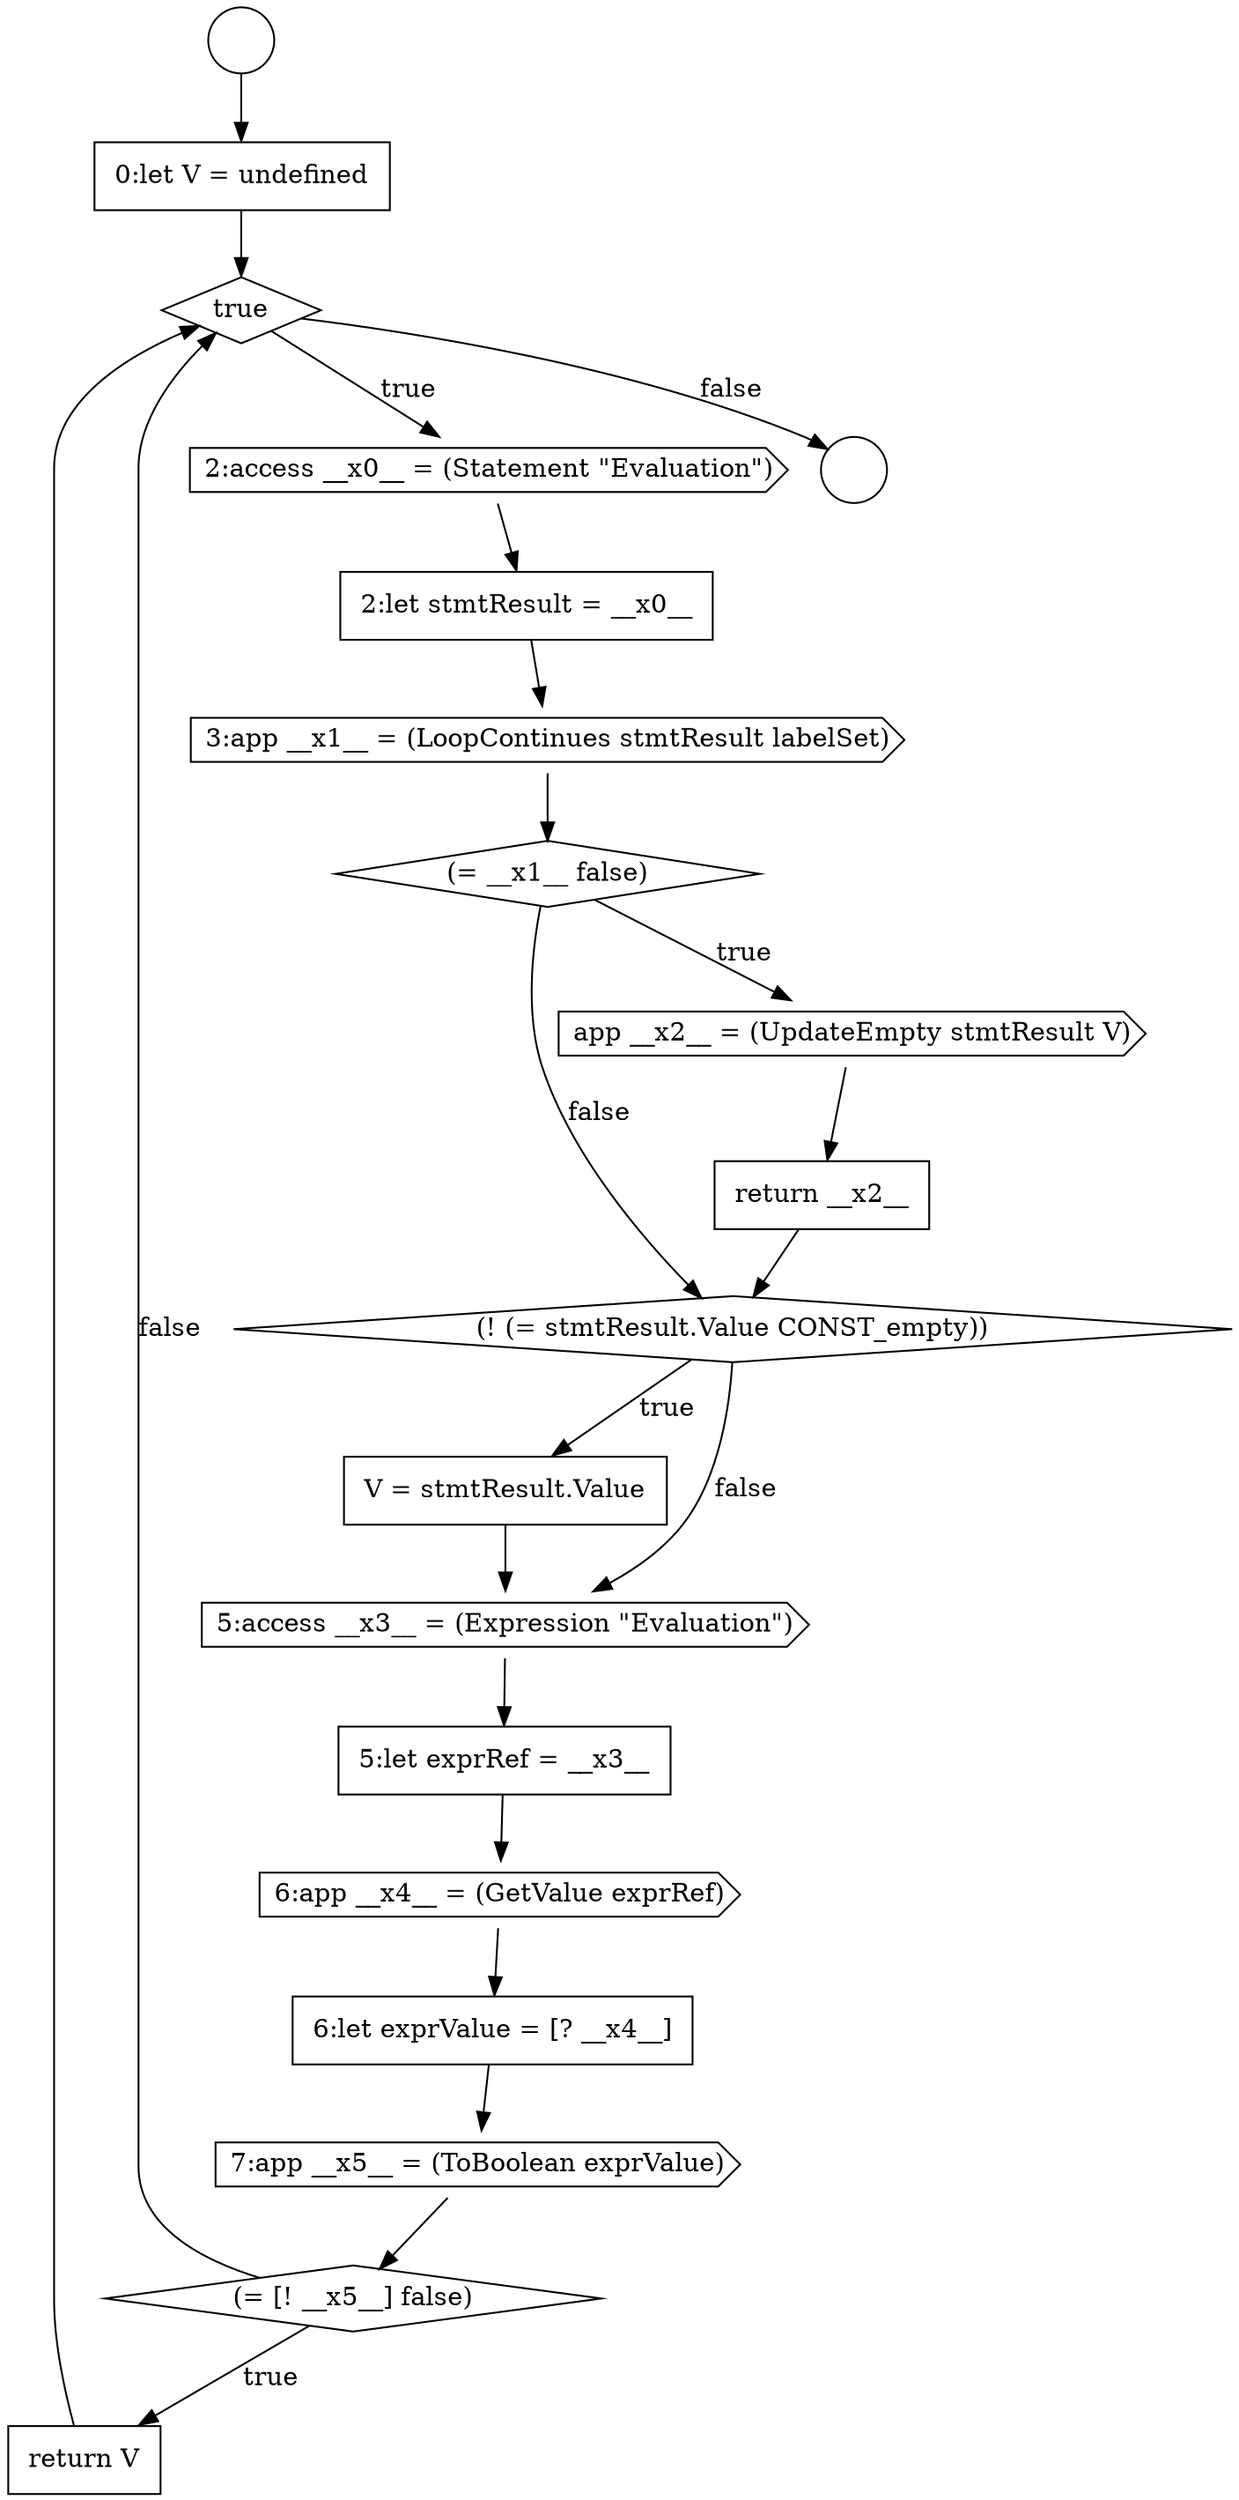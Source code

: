 digraph {
  node7273 [shape=none, margin=0, label=<<font color="black">
    <table border="0" cellborder="1" cellspacing="0" cellpadding="10">
      <tr><td align="left">0:let V = undefined</td></tr>
    </table>
  </font>> color="black" fillcolor="white" style=filled]
  node7286 [shape=none, margin=0, label=<<font color="black">
    <table border="0" cellborder="1" cellspacing="0" cellpadding="10">
      <tr><td align="left">6:let exprValue = [? __x4__]</td></tr>
    </table>
  </font>> color="black" fillcolor="white" style=filled]
  node7276 [shape=none, margin=0, label=<<font color="black">
    <table border="0" cellborder="1" cellspacing="0" cellpadding="10">
      <tr><td align="left">2:let stmtResult = __x0__</td></tr>
    </table>
  </font>> color="black" fillcolor="white" style=filled]
  node7281 [shape=diamond, label=<<font color="black">(! (= stmtResult.Value CONST_empty))</font>> color="black" fillcolor="white" style=filled]
  node7289 [shape=none, margin=0, label=<<font color="black">
    <table border="0" cellborder="1" cellspacing="0" cellpadding="10">
      <tr><td align="left">return V</td></tr>
    </table>
  </font>> color="black" fillcolor="white" style=filled]
  node7287 [shape=cds, label=<<font color="black">7:app __x5__ = (ToBoolean exprValue)</font>> color="black" fillcolor="white" style=filled]
  node7282 [shape=none, margin=0, label=<<font color="black">
    <table border="0" cellborder="1" cellspacing="0" cellpadding="10">
      <tr><td align="left">V = stmtResult.Value</td></tr>
    </table>
  </font>> color="black" fillcolor="white" style=filled]
  node7275 [shape=cds, label=<<font color="black">2:access __x0__ = (Statement &quot;Evaluation&quot;)</font>> color="black" fillcolor="white" style=filled]
  node7283 [shape=cds, label=<<font color="black">5:access __x3__ = (Expression &quot;Evaluation&quot;)</font>> color="black" fillcolor="white" style=filled]
  node7272 [shape=circle label=" " color="black" fillcolor="white" style=filled]
  node7285 [shape=cds, label=<<font color="black">6:app __x4__ = (GetValue exprRef)</font>> color="black" fillcolor="white" style=filled]
  node7277 [shape=cds, label=<<font color="black">3:app __x1__ = (LoopContinues stmtResult labelSet)</font>> color="black" fillcolor="white" style=filled]
  node7279 [shape=cds, label=<<font color="black">app __x2__ = (UpdateEmpty stmtResult V)</font>> color="black" fillcolor="white" style=filled]
  node7288 [shape=diamond, label=<<font color="black">(= [! __x5__] false)</font>> color="black" fillcolor="white" style=filled]
  node7271 [shape=circle label=" " color="black" fillcolor="white" style=filled]
  node7278 [shape=diamond, label=<<font color="black">(= __x1__ false)</font>> color="black" fillcolor="white" style=filled]
  node7280 [shape=none, margin=0, label=<<font color="black">
    <table border="0" cellborder="1" cellspacing="0" cellpadding="10">
      <tr><td align="left">return __x2__</td></tr>
    </table>
  </font>> color="black" fillcolor="white" style=filled]
  node7284 [shape=none, margin=0, label=<<font color="black">
    <table border="0" cellborder="1" cellspacing="0" cellpadding="10">
      <tr><td align="left">5:let exprRef = __x3__</td></tr>
    </table>
  </font>> color="black" fillcolor="white" style=filled]
  node7274 [shape=diamond, label=<<font color="black">true</font>> color="black" fillcolor="white" style=filled]
  node7286 -> node7287 [ color="black"]
  node7279 -> node7280 [ color="black"]
  node7276 -> node7277 [ color="black"]
  node7280 -> node7281 [ color="black"]
  node7274 -> node7275 [label=<<font color="black">true</font>> color="black"]
  node7274 -> node7272 [label=<<font color="black">false</font>> color="black"]
  node7271 -> node7273 [ color="black"]
  node7284 -> node7285 [ color="black"]
  node7288 -> node7289 [label=<<font color="black">true</font>> color="black"]
  node7288 -> node7274 [label=<<font color="black">false</font>> color="black"]
  node7285 -> node7286 [ color="black"]
  node7282 -> node7283 [ color="black"]
  node7275 -> node7276 [ color="black"]
  node7273 -> node7274 [ color="black"]
  node7278 -> node7279 [label=<<font color="black">true</font>> color="black"]
  node7278 -> node7281 [label=<<font color="black">false</font>> color="black"]
  node7277 -> node7278 [ color="black"]
  node7281 -> node7282 [label=<<font color="black">true</font>> color="black"]
  node7281 -> node7283 [label=<<font color="black">false</font>> color="black"]
  node7289 -> node7274 [ color="black"]
  node7287 -> node7288 [ color="black"]
  node7283 -> node7284 [ color="black"]
}
